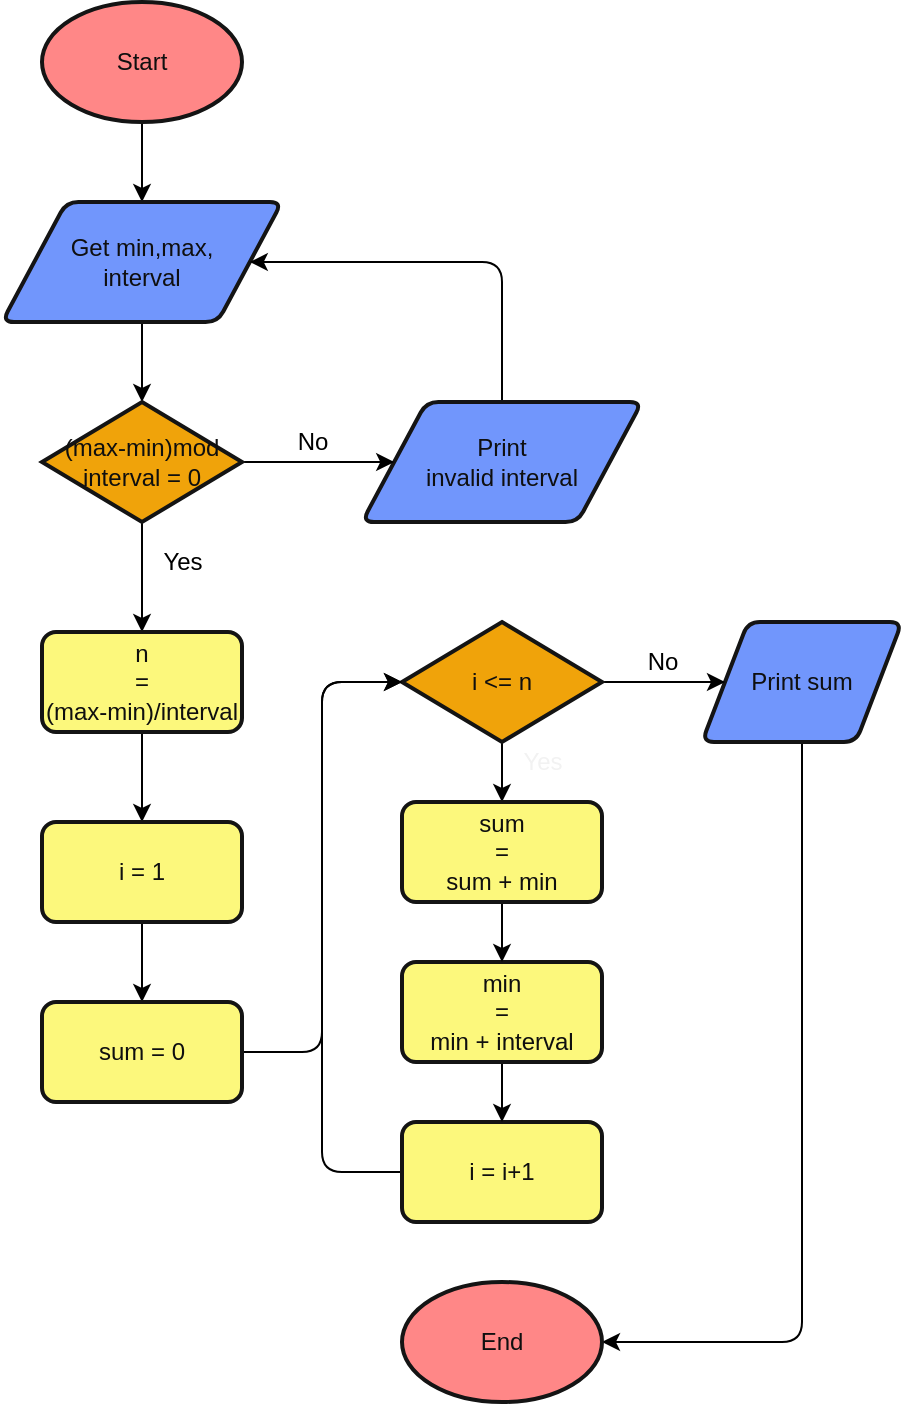 <mxfile>
    <diagram id="8WMui0E-nEHq4iwRHUmH" name="Page-1">
        <mxGraphModel dx="1118" dy="790" grid="1" gridSize="10" guides="1" tooltips="1" connect="1" arrows="1" fold="1" page="1" pageScale="1" pageWidth="850" pageHeight="1100" math="0" shadow="0">
            <root>
                <mxCell id="0"/>
                <mxCell id="1" parent="0"/>
                <mxCell id="17" style="edgeStyle=none;html=1;entryX=0.5;entryY=0;entryDx=0;entryDy=0;" edge="1" parent="1" source="2" target="3">
                    <mxGeometry relative="1" as="geometry"/>
                </mxCell>
                <mxCell id="2" value="Start" style="strokeWidth=2;html=1;shape=mxgraph.flowchart.start_1;whiteSpace=wrap;fillColor=#FF8787;strokeColor=#141414;fontColor=#0F0F0F;" vertex="1" parent="1">
                    <mxGeometry x="220" y="200" width="100" height="60" as="geometry"/>
                </mxCell>
                <mxCell id="18" style="edgeStyle=none;html=1;" edge="1" parent="1" source="3" target="6">
                    <mxGeometry relative="1" as="geometry"/>
                </mxCell>
                <mxCell id="3" value="Get min,max,&lt;br&gt;interval" style="shape=parallelogram;html=1;strokeWidth=2;perimeter=parallelogramPerimeter;whiteSpace=wrap;rounded=1;arcSize=12;size=0.23;fillColor=#7196FC;strokeColor=#141414;gradientColor=#7196FC;fontColor=#0F0F0F;" vertex="1" parent="1">
                    <mxGeometry x="200" y="300" width="140" height="60" as="geometry"/>
                </mxCell>
                <mxCell id="25" style="edgeStyle=none;html=1;entryX=1;entryY=0.5;entryDx=0;entryDy=0;" edge="1" parent="1" source="4" target="3">
                    <mxGeometry relative="1" as="geometry">
                        <mxPoint x="450" y="340" as="targetPoint"/>
                        <Array as="points">
                            <mxPoint x="450" y="330"/>
                        </Array>
                    </mxGeometry>
                </mxCell>
                <mxCell id="4" value="Print&lt;br&gt;invalid interval" style="shape=parallelogram;html=1;strokeWidth=2;perimeter=parallelogramPerimeter;whiteSpace=wrap;rounded=1;arcSize=12;size=0.23;fillColor=#7196FC;strokeColor=#141414;gradientColor=none;fontColor=#0F0F0F;" vertex="1" parent="1">
                    <mxGeometry x="380" y="400" width="140" height="60" as="geometry"/>
                </mxCell>
                <mxCell id="27" style="edgeStyle=none;html=1;entryX=1;entryY=0.5;entryDx=0;entryDy=0;entryPerimeter=0;" edge="1" parent="1" source="5" target="14">
                    <mxGeometry relative="1" as="geometry">
                        <Array as="points">
                            <mxPoint x="600" y="870"/>
                        </Array>
                    </mxGeometry>
                </mxCell>
                <mxCell id="5" value="Print sum" style="shape=parallelogram;html=1;strokeWidth=2;perimeter=parallelogramPerimeter;whiteSpace=wrap;rounded=1;arcSize=12;size=0.23;fillColor=#7196FC;strokeColor=#141414;gradientColor=none;fontColor=#0F0F0F;" vertex="1" parent="1">
                    <mxGeometry x="550" y="510" width="100" height="60" as="geometry"/>
                </mxCell>
                <mxCell id="19" style="edgeStyle=none;html=1;entryX=0.5;entryY=0;entryDx=0;entryDy=0;" edge="1" parent="1" source="6" target="8">
                    <mxGeometry relative="1" as="geometry"/>
                </mxCell>
                <mxCell id="24" style="edgeStyle=none;html=1;entryX=0;entryY=0.5;entryDx=0;entryDy=0;" edge="1" parent="1" source="6" target="4">
                    <mxGeometry relative="1" as="geometry"/>
                </mxCell>
                <mxCell id="6" value="(max-min)mod&lt;br&gt;interval = 0" style="strokeWidth=2;html=1;shape=mxgraph.flowchart.decision;whiteSpace=wrap;fillColor=#f0a30a;strokeColor=#141414;fontColor=#0F0F0F;" vertex="1" parent="1">
                    <mxGeometry x="220" y="400" width="100" height="60" as="geometry"/>
                </mxCell>
                <mxCell id="26" style="edgeStyle=none;html=1;" edge="1" parent="1" source="7" target="5">
                    <mxGeometry relative="1" as="geometry"/>
                </mxCell>
                <mxCell id="28" style="edgeStyle=none;html=1;entryX=0.5;entryY=0;entryDx=0;entryDy=0;" edge="1" parent="1" source="7" target="13">
                    <mxGeometry relative="1" as="geometry"/>
                </mxCell>
                <mxCell id="7" value="i &amp;lt;= n" style="strokeWidth=2;html=1;shape=mxgraph.flowchart.decision;whiteSpace=wrap;fillColor=#f0a30a;fontColor=#0F0F0F;strokeColor=#141414;" vertex="1" parent="1">
                    <mxGeometry x="400" y="510" width="100" height="60" as="geometry"/>
                </mxCell>
                <mxCell id="20" style="edgeStyle=none;html=1;" edge="1" parent="1" source="8" target="9">
                    <mxGeometry relative="1" as="geometry"/>
                </mxCell>
                <mxCell id="8" value="n&lt;br&gt;=&lt;br&gt;(max-min)/interval" style="rounded=1;whiteSpace=wrap;html=1;absoluteArcSize=1;arcSize=14;strokeWidth=2;fillColor=#FCF87C;fontColor=#0F0F0F;strokeColor=#141414;" vertex="1" parent="1">
                    <mxGeometry x="220" y="515" width="100" height="50" as="geometry"/>
                </mxCell>
                <mxCell id="21" style="edgeStyle=none;html=1;" edge="1" parent="1" source="9" target="10">
                    <mxGeometry relative="1" as="geometry"/>
                </mxCell>
                <mxCell id="9" value="i = 1" style="rounded=1;whiteSpace=wrap;html=1;absoluteArcSize=1;arcSize=14;strokeWidth=2;fillColor=#FCF87C;strokeColor=#141414;fontColor=#0F0F0F;" vertex="1" parent="1">
                    <mxGeometry x="220" y="610" width="100" height="50" as="geometry"/>
                </mxCell>
                <mxCell id="22" style="edgeStyle=none;html=1;entryX=0;entryY=0.5;entryDx=0;entryDy=0;entryPerimeter=0;" edge="1" parent="1" source="10" target="7">
                    <mxGeometry relative="1" as="geometry">
                        <mxPoint x="350" y="715" as="targetPoint"/>
                        <Array as="points">
                            <mxPoint x="360" y="725"/>
                            <mxPoint x="360" y="540"/>
                        </Array>
                    </mxGeometry>
                </mxCell>
                <mxCell id="10" value="sum = 0" style="rounded=1;whiteSpace=wrap;html=1;absoluteArcSize=1;arcSize=14;strokeWidth=2;fillColor=#FCF87C;strokeColor=#141414;fontColor=#0F0F0F;" vertex="1" parent="1">
                    <mxGeometry x="220" y="700" width="100" height="50" as="geometry"/>
                </mxCell>
                <mxCell id="36" style="edgeStyle=none;html=1;" edge="1" parent="1" source="11">
                    <mxGeometry relative="1" as="geometry">
                        <mxPoint x="400" y="540" as="targetPoint"/>
                        <Array as="points">
                            <mxPoint x="360" y="785"/>
                            <mxPoint x="360" y="540"/>
                        </Array>
                    </mxGeometry>
                </mxCell>
                <mxCell id="11" value="i = i+1" style="rounded=1;whiteSpace=wrap;html=1;absoluteArcSize=1;arcSize=14;strokeWidth=2;fillColor=#FCF87C;strokeColor=#141414;fontColor=#0F0F0F;" vertex="1" parent="1">
                    <mxGeometry x="400" y="760" width="100" height="50" as="geometry"/>
                </mxCell>
                <mxCell id="30" style="edgeStyle=none;html=1;" edge="1" parent="1" source="12" target="11">
                    <mxGeometry relative="1" as="geometry"/>
                </mxCell>
                <mxCell id="12" value="min&lt;br&gt;=&lt;br&gt;min + interval" style="rounded=1;whiteSpace=wrap;html=1;absoluteArcSize=1;arcSize=14;strokeWidth=2;fillColor=#FCF87C;fontColor=#0F0F0F;strokeColor=#141414;" vertex="1" parent="1">
                    <mxGeometry x="400" y="680" width="100" height="50" as="geometry"/>
                </mxCell>
                <mxCell id="29" style="edgeStyle=none;html=1;entryX=0.5;entryY=0;entryDx=0;entryDy=0;" edge="1" parent="1" source="13" target="12">
                    <mxGeometry relative="1" as="geometry"/>
                </mxCell>
                <mxCell id="13" value="sum&lt;br&gt;=&lt;br&gt;sum + min" style="rounded=1;whiteSpace=wrap;html=1;absoluteArcSize=1;arcSize=14;strokeWidth=2;fillColor=#FCF87C;strokeColor=#141414;fontColor=#0F0F0F;" vertex="1" parent="1">
                    <mxGeometry x="400" y="600" width="100" height="50" as="geometry"/>
                </mxCell>
                <mxCell id="14" value="End" style="strokeWidth=2;html=1;shape=mxgraph.flowchart.start_1;whiteSpace=wrap;fillColor=#FF8787;strokeColor=#141414;fontColor=#0F0F0F;" vertex="1" parent="1">
                    <mxGeometry x="400" y="840" width="100" height="60" as="geometry"/>
                </mxCell>
                <mxCell id="32" value="No" style="text;html=1;align=center;verticalAlign=middle;resizable=0;points=[];autosize=1;strokeColor=none;fillColor=none;" vertex="1" parent="1">
                    <mxGeometry x="340" y="410" width="30" height="20" as="geometry"/>
                </mxCell>
                <mxCell id="33" value="Yes" style="text;html=1;align=center;verticalAlign=middle;resizable=0;points=[];autosize=1;strokeColor=none;fillColor=none;" vertex="1" parent="1">
                    <mxGeometry x="270" y="470" width="40" height="20" as="geometry"/>
                </mxCell>
                <mxCell id="34" value="No" style="text;html=1;align=center;verticalAlign=middle;resizable=0;points=[];autosize=1;strokeColor=none;fillColor=none;" vertex="1" parent="1">
                    <mxGeometry x="515" y="520" width="30" height="20" as="geometry"/>
                </mxCell>
                <mxCell id="39" value="Yes" style="text;html=1;align=center;verticalAlign=middle;resizable=0;points=[];autosize=1;strokeColor=none;fillColor=none;fontColor=#F2F2F2;" vertex="1" parent="1">
                    <mxGeometry x="450" y="570" width="40" height="20" as="geometry"/>
                </mxCell>
            </root>
        </mxGraphModel>
    </diagram>
</mxfile>